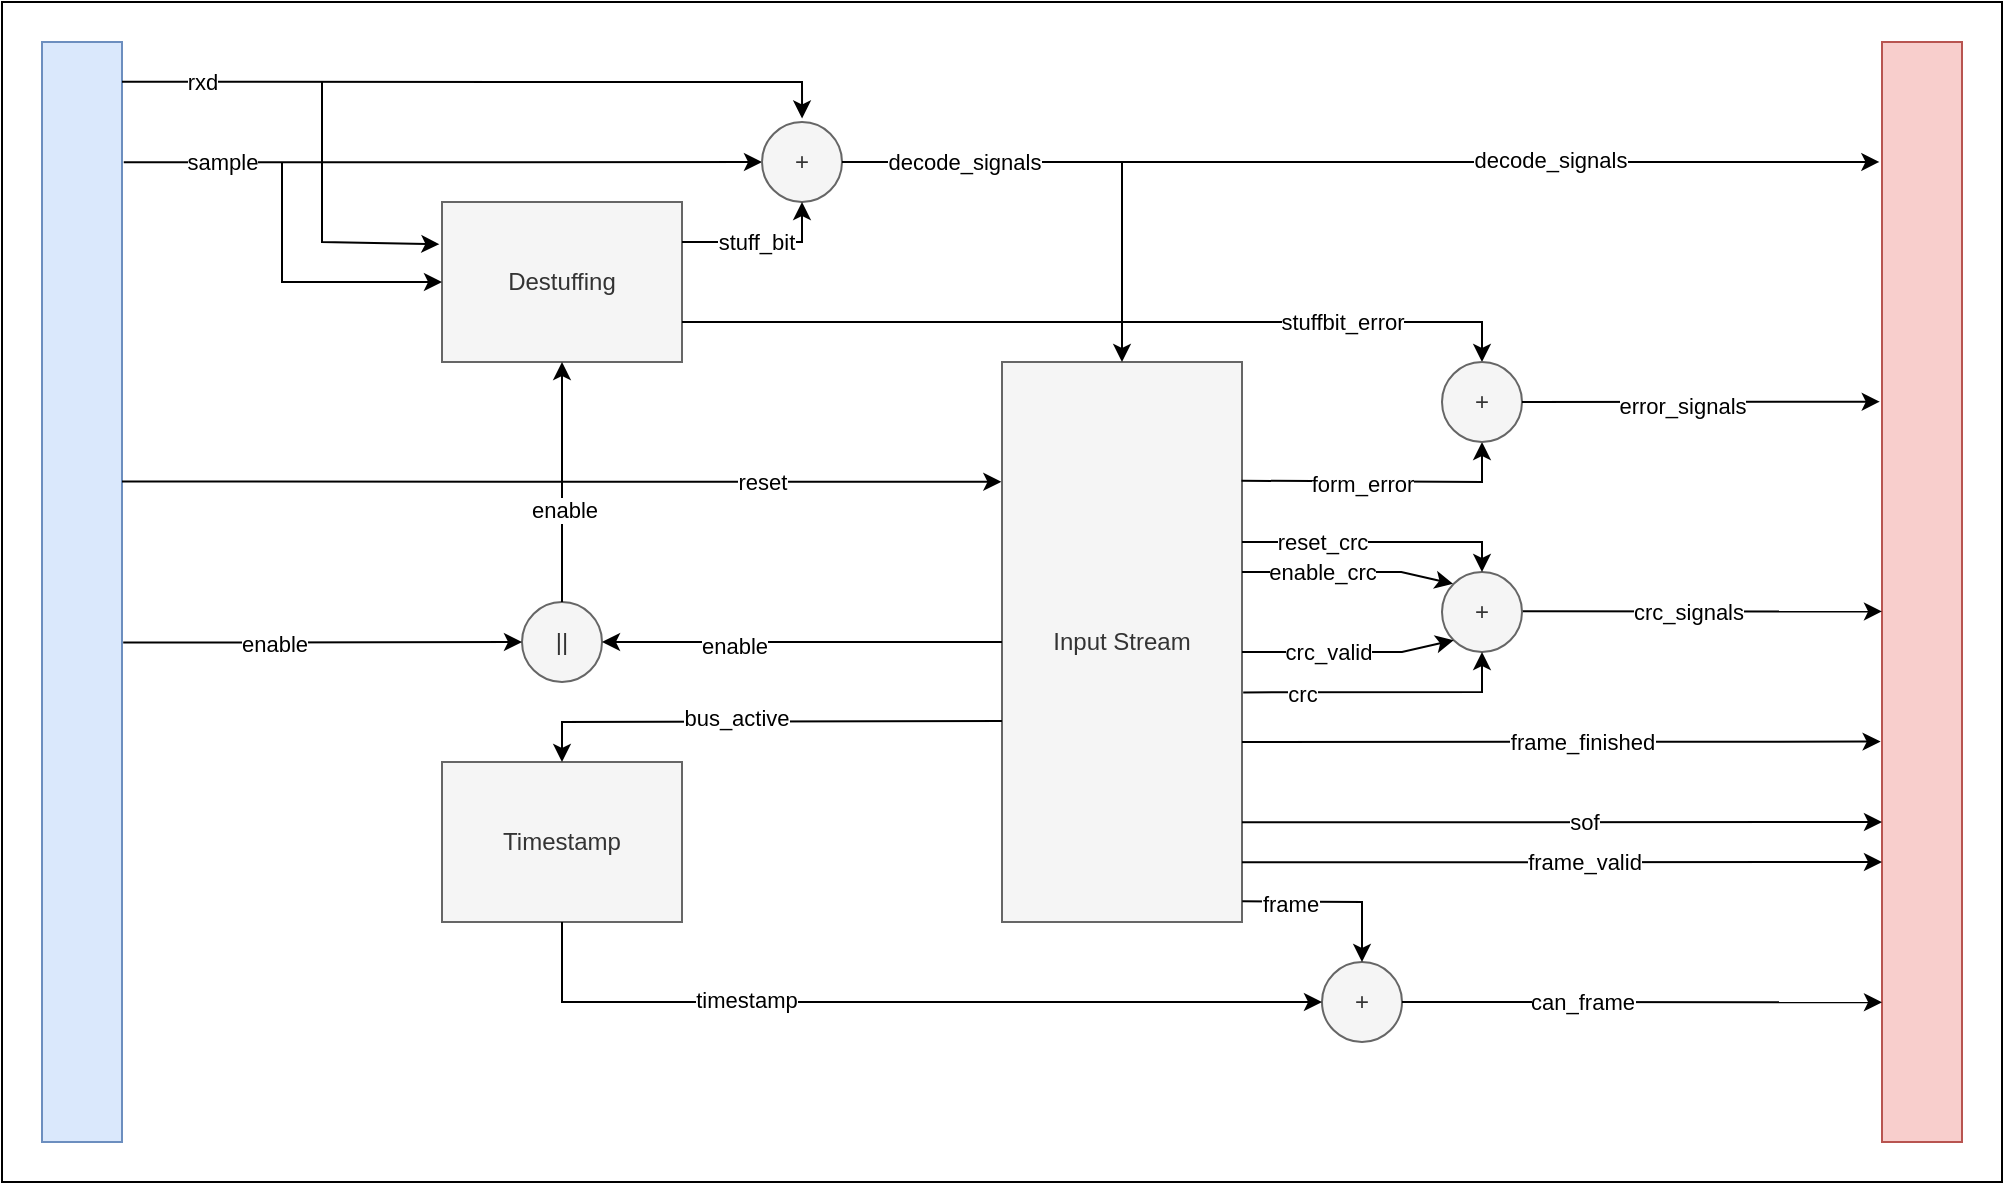 <mxfile version="24.7.17">
  <diagram name="Seite-1" id="mmVFbm4cMAVVyecQt9Rj">
    <mxGraphModel dx="2261" dy="879" grid="1" gridSize="10" guides="1" tooltips="1" connect="1" arrows="1" fold="1" page="1" pageScale="1" pageWidth="827" pageHeight="1169" math="0" shadow="0">
      <root>
        <mxCell id="0" />
        <mxCell id="1" parent="0" />
        <mxCell id="66y-Tx_UTebIJxqHwfio-60" value="" style="rounded=0;whiteSpace=wrap;html=1;" parent="1" vertex="1">
          <mxGeometry x="-20" y="180" width="1000" height="590" as="geometry" />
        </mxCell>
        <mxCell id="66y-Tx_UTebIJxqHwfio-1" value="Destuffing" style="rounded=0;whiteSpace=wrap;html=1;fillColor=#f5f5f5;fontColor=#333333;strokeColor=#666666;" parent="1" vertex="1">
          <mxGeometry x="200" y="280" width="120" height="80" as="geometry" />
        </mxCell>
        <mxCell id="66y-Tx_UTebIJxqHwfio-2" value="Timestamp" style="rounded=0;whiteSpace=wrap;html=1;fillColor=#f5f5f5;fontColor=#333333;strokeColor=#666666;" parent="1" vertex="1">
          <mxGeometry x="200" y="560" width="120" height="80" as="geometry" />
        </mxCell>
        <mxCell id="66y-Tx_UTebIJxqHwfio-3" value="Input Stream" style="rounded=0;whiteSpace=wrap;html=1;fillColor=#f5f5f5;fontColor=#333333;strokeColor=#666666;" parent="1" vertex="1">
          <mxGeometry x="480" y="360" width="120" height="280" as="geometry" />
        </mxCell>
        <mxCell id="66y-Tx_UTebIJxqHwfio-5" value="" style="rounded=0;whiteSpace=wrap;html=1;fillColor=#dae8fc;strokeColor=#6c8ebf;" parent="1" vertex="1">
          <mxGeometry y="200" width="40" height="550" as="geometry" />
        </mxCell>
        <mxCell id="66y-Tx_UTebIJxqHwfio-6" value="" style="endArrow=classic;html=1;rounded=0;entryX=0.501;entryY=-0.044;entryDx=0;entryDy=0;entryPerimeter=0;" parent="1" target="Voxh5aKUyKP-5dg1HaNL-18" edge="1">
          <mxGeometry width="50" height="50" relative="1" as="geometry">
            <mxPoint x="40" y="219.86" as="sourcePoint" />
            <mxPoint x="200" y="219.86" as="targetPoint" />
            <Array as="points">
              <mxPoint x="380" y="220" />
            </Array>
          </mxGeometry>
        </mxCell>
        <mxCell id="66y-Tx_UTebIJxqHwfio-7" value="rxd" style="edgeLabel;html=1;align=center;verticalAlign=middle;resizable=0;points=[];" parent="66y-Tx_UTebIJxqHwfio-6" vertex="1" connectable="0">
          <mxGeometry x="0.109" relative="1" as="geometry">
            <mxPoint x="-159" as="offset" />
          </mxGeometry>
        </mxCell>
        <mxCell id="66y-Tx_UTebIJxqHwfio-8" value="" style="endArrow=classic;html=1;rounded=0;exitX=1.022;exitY=0.319;exitDx=0;exitDy=0;exitPerimeter=0;entryX=0;entryY=0.5;entryDx=0;entryDy=0;" parent="1" target="Voxh5aKUyKP-5dg1HaNL-18" edge="1">
          <mxGeometry width="50" height="50" relative="1" as="geometry">
            <mxPoint x="40.88" y="260.18" as="sourcePoint" />
            <mxPoint x="200" y="259.82" as="targetPoint" />
          </mxGeometry>
        </mxCell>
        <mxCell id="66y-Tx_UTebIJxqHwfio-9" value="sample" style="edgeLabel;html=1;align=center;verticalAlign=middle;resizable=0;points=[];" parent="66y-Tx_UTebIJxqHwfio-8" vertex="1" connectable="0">
          <mxGeometry x="0.109" relative="1" as="geometry">
            <mxPoint x="-128" as="offset" />
          </mxGeometry>
        </mxCell>
        <mxCell id="66y-Tx_UTebIJxqHwfio-14" value="" style="rounded=0;whiteSpace=wrap;html=1;fillColor=#f8cecc;strokeColor=#b85450;" parent="1" vertex="1">
          <mxGeometry x="920" y="200" width="40" height="550" as="geometry" />
        </mxCell>
        <mxCell id="66y-Tx_UTebIJxqHwfio-15" value="" style="endArrow=classic;html=1;rounded=0;entryX=0.5;entryY=0;entryDx=0;entryDy=0;exitX=1;exitY=0.75;exitDx=0;exitDy=0;" parent="1" source="66y-Tx_UTebIJxqHwfio-1" target="Voxh5aKUyKP-5dg1HaNL-1" edge="1">
          <mxGeometry width="50" height="50" relative="1" as="geometry">
            <mxPoint x="440" y="240" as="sourcePoint" />
            <mxPoint x="720" y="240" as="targetPoint" />
            <Array as="points">
              <mxPoint x="720" y="340" />
            </Array>
          </mxGeometry>
        </mxCell>
        <mxCell id="66y-Tx_UTebIJxqHwfio-16" value="stuffbit_error" style="edgeLabel;html=1;align=center;verticalAlign=middle;resizable=0;points=[];" parent="66y-Tx_UTebIJxqHwfio-15" vertex="1" connectable="0">
          <mxGeometry x="0.109" relative="1" as="geometry">
            <mxPoint x="97" as="offset" />
          </mxGeometry>
        </mxCell>
        <mxCell id="66y-Tx_UTebIJxqHwfio-19" value="" style="endArrow=classic;html=1;rounded=0;entryX=0.5;entryY=0;entryDx=0;entryDy=0;exitX=0;exitY=0.641;exitDx=0;exitDy=0;exitPerimeter=0;" parent="1" source="66y-Tx_UTebIJxqHwfio-3" target="66y-Tx_UTebIJxqHwfio-2" edge="1">
          <mxGeometry width="50" height="50" relative="1" as="geometry">
            <mxPoint x="540" y="560" as="sourcePoint" />
            <mxPoint x="539.71" y="589.76" as="targetPoint" />
            <Array as="points">
              <mxPoint x="260" y="540" />
            </Array>
          </mxGeometry>
        </mxCell>
        <mxCell id="66y-Tx_UTebIJxqHwfio-20" value="bus_active" style="edgeLabel;html=1;align=center;verticalAlign=middle;resizable=0;points=[];" parent="66y-Tx_UTebIJxqHwfio-19" vertex="1" connectable="0">
          <mxGeometry x="0.109" relative="1" as="geometry">
            <mxPoint y="-2" as="offset" />
          </mxGeometry>
        </mxCell>
        <mxCell id="66y-Tx_UTebIJxqHwfio-29" value="c&lt;span style=&quot;color: rgba(0, 0, 0, 0); font-family: monospace; font-size: 0px; text-align: start; background-color: rgb(251, 251, 251);&quot;&gt;%3CmxGraphModel%3E%3Croot%3E%3CmxCell%20id%3D%220%22%2F%3E%3CmxCell%20id%3D%221%22%20parent%3D%220%22%2F%3E%3CmxCell%20id%3D%222%22%20value%3D%22Timestamp%22%20style%3D%22rounded%3D0%3BwhiteSpace%3Dwrap%3Bhtml%3D1%3BfillColor%3D%23f5f5f5%3BfontColor%3D%23333333%3BstrokeColor%3D%23666666%3B%22%20vertex%3D%221%22%20parent%3D%221%22%3E%3CmxGeometry%20x%3D%22280%22%20y%3D%22440%22%20width%3D%22120%22%20height%3D%2280%22%20as%3D%22geometry%22%2F%3E%3C%2FmxCell%3E%3C%2Froot%3E%3C%2FmxGraphModel%3E&lt;/span&gt;" style="endArrow=classic;html=1;rounded=0;entryX=-0.017;entryY=0.636;entryDx=0;entryDy=0;entryPerimeter=0;" parent="1" target="66y-Tx_UTebIJxqHwfio-14" edge="1">
          <mxGeometry width="50" height="50" relative="1" as="geometry">
            <mxPoint x="600" y="550" as="sourcePoint" />
            <mxPoint x="760" y="550" as="targetPoint" />
          </mxGeometry>
        </mxCell>
        <mxCell id="66y-Tx_UTebIJxqHwfio-30" value="frame_finished" style="edgeLabel;html=1;align=center;verticalAlign=middle;resizable=0;points=[];" parent="66y-Tx_UTebIJxqHwfio-29" vertex="1" connectable="0">
          <mxGeometry x="0.109" relative="1" as="geometry">
            <mxPoint x="-7" as="offset" />
          </mxGeometry>
        </mxCell>
        <mxCell id="66y-Tx_UTebIJxqHwfio-32" value="c&lt;span style=&quot;color: rgba(0, 0, 0, 0); font-family: monospace; font-size: 0px; text-align: start; background-color: rgb(251, 251, 251);&quot;&gt;%3CmxGraphModel%3E%3Croot%3E%3CmxCell%20id%3D%220%22%2F%3E%3CmxCell%20id%3D%221%22%20parent%3D%220%22%2F%3E%3CmxCell%20id%3D%222%22%20value%3D%22Timestamp%22%20style%3D%22rounded%3D0%3BwhiteSpace%3Dwrap%3Bhtml%3D1%3BfillColor%3D%23f5f5f5%3BfontColor%3D%23333333%3BstrokeColor%3D%23666666%3B%22%20vertex%3D%221%22%20parent%3D%221%22%3E%3CmxGeometry%20x%3D%22280%22%20y%3D%22440%22%20width%3D%22120%22%20height%3D%2280%22%20as%3D%22geometry%22%2F%3E%3C%2FmxCell%3E%3C%2Froot%3E%3C%2FmxGraphModel%3E&lt;/span&gt;" style="endArrow=classic;html=1;rounded=0;entryX=0.5;entryY=1;entryDx=0;entryDy=0;exitX=0.998;exitY=0.212;exitDx=0;exitDy=0;exitPerimeter=0;" parent="1" source="66y-Tx_UTebIJxqHwfio-3" target="Voxh5aKUyKP-5dg1HaNL-1" edge="1">
          <mxGeometry width="50" height="50" relative="1" as="geometry">
            <mxPoint x="600" y="399.71" as="sourcePoint" />
            <mxPoint x="760" y="399.97" as="targetPoint" />
            <Array as="points">
              <mxPoint x="720" y="420" />
            </Array>
          </mxGeometry>
        </mxCell>
        <mxCell id="66y-Tx_UTebIJxqHwfio-33" value="form_error" style="edgeLabel;html=1;align=center;verticalAlign=middle;resizable=0;points=[];" parent="66y-Tx_UTebIJxqHwfio-32" vertex="1" connectable="0">
          <mxGeometry x="0.109" relative="1" as="geometry">
            <mxPoint x="-18" y="1" as="offset" />
          </mxGeometry>
        </mxCell>
        <mxCell id="66y-Tx_UTebIJxqHwfio-52" value="+" style="ellipse;whiteSpace=wrap;html=1;aspect=fixed;fillColor=#f5f5f5;fontColor=#333333;strokeColor=#666666;" parent="1" vertex="1">
          <mxGeometry x="640" y="660" width="40" height="40" as="geometry" />
        </mxCell>
        <mxCell id="66y-Tx_UTebIJxqHwfio-53" value="" style="endArrow=classic;html=1;rounded=0;exitX=1.001;exitY=0.963;exitDx=0;exitDy=0;exitPerimeter=0;entryX=0.5;entryY=0;entryDx=0;entryDy=0;" parent="1" source="66y-Tx_UTebIJxqHwfio-3" target="66y-Tx_UTebIJxqHwfio-52" edge="1">
          <mxGeometry width="50" height="50" relative="1" as="geometry">
            <mxPoint x="620" y="520" as="sourcePoint" />
            <mxPoint x="660" y="540" as="targetPoint" />
            <Array as="points">
              <mxPoint x="660" y="630" />
            </Array>
          </mxGeometry>
        </mxCell>
        <mxCell id="Voxh5aKUyKP-5dg1HaNL-37" value="frame" style="edgeLabel;html=1;align=center;verticalAlign=middle;resizable=0;points=[];" parent="66y-Tx_UTebIJxqHwfio-53" vertex="1" connectable="0">
          <mxGeometry x="-0.148" y="-1" relative="1" as="geometry">
            <mxPoint x="-15" as="offset" />
          </mxGeometry>
        </mxCell>
        <mxCell id="66y-Tx_UTebIJxqHwfio-57" value="" style="endArrow=classic;html=1;rounded=0;entryX=0;entryY=0.873;entryDx=0;entryDy=0;entryPerimeter=0;exitX=1;exitY=0.5;exitDx=0;exitDy=0;" parent="1" source="66y-Tx_UTebIJxqHwfio-52" target="66y-Tx_UTebIJxqHwfio-14" edge="1">
          <mxGeometry width="50" height="50" relative="1" as="geometry">
            <mxPoint x="680" y="600.02" as="sourcePoint" />
            <mxPoint x="760" y="599.86" as="targetPoint" />
          </mxGeometry>
        </mxCell>
        <mxCell id="66y-Tx_UTebIJxqHwfio-58" value="can_frame" style="edgeLabel;html=1;align=center;verticalAlign=middle;resizable=0;points=[];" parent="66y-Tx_UTebIJxqHwfio-57" vertex="1" connectable="0">
          <mxGeometry x="-0.25" relative="1" as="geometry">
            <mxPoint as="offset" />
          </mxGeometry>
        </mxCell>
        <mxCell id="66y-Tx_UTebIJxqHwfio-61" value="" style="endArrow=classic;html=1;rounded=0;entryX=-0.004;entryY=0.55;entryDx=0;entryDy=0;entryPerimeter=0;exitX=1.008;exitY=0.386;exitDx=0;exitDy=0;exitPerimeter=0;" parent="1" edge="1">
          <mxGeometry width="50" height="50" relative="1" as="geometry">
            <mxPoint x="40.0" y="419.76" as="sourcePoint" />
            <mxPoint x="479.68" y="419.92" as="targetPoint" />
            <Array as="points">
              <mxPoint x="429.68" y="419.92" />
              <mxPoint x="439.68" y="419.92" />
              <mxPoint x="459.68" y="419.92" />
            </Array>
          </mxGeometry>
        </mxCell>
        <mxCell id="66y-Tx_UTebIJxqHwfio-62" value="reset" style="edgeLabel;html=1;align=center;verticalAlign=middle;resizable=0;points=[];" parent="66y-Tx_UTebIJxqHwfio-61" vertex="1" connectable="0">
          <mxGeometry x="0.022" y="-2" relative="1" as="geometry">
            <mxPoint x="95" y="-2" as="offset" />
          </mxGeometry>
        </mxCell>
        <mxCell id="Voxh5aKUyKP-5dg1HaNL-1" value="+" style="ellipse;whiteSpace=wrap;html=1;aspect=fixed;fillColor=#f5f5f5;fontColor=#333333;strokeColor=#666666;" parent="1" vertex="1">
          <mxGeometry x="700" y="360" width="40" height="40" as="geometry" />
        </mxCell>
        <mxCell id="Voxh5aKUyKP-5dg1HaNL-2" value="" style="endArrow=classic;html=1;rounded=0;entryX=0;entryY=0.182;entryDx=0;entryDy=0;entryPerimeter=0;" parent="1" edge="1">
          <mxGeometry width="50" height="50" relative="1" as="geometry">
            <mxPoint x="740" y="484.66" as="sourcePoint" />
            <mxPoint x="920.0" y="484.74" as="targetPoint" />
          </mxGeometry>
        </mxCell>
        <mxCell id="Voxh5aKUyKP-5dg1HaNL-26" value="crc_signals" style="edgeLabel;html=1;align=center;verticalAlign=middle;resizable=0;points=[];" parent="Voxh5aKUyKP-5dg1HaNL-2" vertex="1" connectable="0">
          <mxGeometry x="-0.076" relative="1" as="geometry">
            <mxPoint as="offset" />
          </mxGeometry>
        </mxCell>
        <mxCell id="Voxh5aKUyKP-5dg1HaNL-4" value="+" style="ellipse;whiteSpace=wrap;html=1;aspect=fixed;fillColor=#f5f5f5;fontColor=#333333;strokeColor=#666666;" parent="1" vertex="1">
          <mxGeometry x="700" y="465" width="40" height="40" as="geometry" />
        </mxCell>
        <mxCell id="Voxh5aKUyKP-5dg1HaNL-6" value="" style="endArrow=classic;html=1;rounded=0;entryX=0.5;entryY=0;entryDx=0;entryDy=0;" parent="1" target="Voxh5aKUyKP-5dg1HaNL-4" edge="1">
          <mxGeometry width="50" height="50" relative="1" as="geometry">
            <mxPoint x="600" y="450" as="sourcePoint" />
            <mxPoint x="650" y="400" as="targetPoint" />
            <Array as="points">
              <mxPoint x="720" y="450" />
            </Array>
          </mxGeometry>
        </mxCell>
        <mxCell id="Voxh5aKUyKP-5dg1HaNL-7" value="reset_crc" style="edgeLabel;html=1;align=center;verticalAlign=middle;resizable=0;points=[];" parent="Voxh5aKUyKP-5dg1HaNL-6" vertex="1" connectable="0">
          <mxGeometry x="-0.22" relative="1" as="geometry">
            <mxPoint x="-13" as="offset" />
          </mxGeometry>
        </mxCell>
        <mxCell id="Voxh5aKUyKP-5dg1HaNL-8" value="" style="endArrow=classic;html=1;rounded=0;exitX=1.003;exitY=0.4;exitDx=0;exitDy=0;exitPerimeter=0;entryX=0;entryY=0;entryDx=0;entryDy=0;" parent="1" edge="1">
          <mxGeometry width="50" height="50" relative="1" as="geometry">
            <mxPoint x="600" y="465" as="sourcePoint" />
            <mxPoint x="705.498" y="470.858" as="targetPoint" />
            <Array as="points">
              <mxPoint x="679.64" y="465" />
            </Array>
          </mxGeometry>
        </mxCell>
        <mxCell id="Voxh5aKUyKP-5dg1HaNL-9" value="enable_crc" style="edgeLabel;html=1;align=center;verticalAlign=middle;resizable=0;points=[];" parent="Voxh5aKUyKP-5dg1HaNL-8" vertex="1" connectable="0">
          <mxGeometry x="-0.4" y="-1" relative="1" as="geometry">
            <mxPoint x="8" y="-1" as="offset" />
          </mxGeometry>
        </mxCell>
        <mxCell id="Voxh5aKUyKP-5dg1HaNL-10" value="" style="endArrow=classic;html=1;rounded=0;exitX=1;exitY=0.5;exitDx=0;exitDy=0;entryX=0;entryY=1;entryDx=0;entryDy=0;" parent="1" target="Voxh5aKUyKP-5dg1HaNL-4" edge="1">
          <mxGeometry width="50" height="50" relative="1" as="geometry">
            <mxPoint x="600" y="505" as="sourcePoint" />
            <mxPoint x="700" y="505" as="targetPoint" />
            <Array as="points">
              <mxPoint x="680" y="505" />
            </Array>
          </mxGeometry>
        </mxCell>
        <mxCell id="Voxh5aKUyKP-5dg1HaNL-11" value="crc_valid" style="edgeLabel;html=1;align=center;verticalAlign=middle;resizable=0;points=[];" parent="Voxh5aKUyKP-5dg1HaNL-10" vertex="1" connectable="0">
          <mxGeometry x="-0.412" relative="1" as="geometry">
            <mxPoint x="11" as="offset" />
          </mxGeometry>
        </mxCell>
        <mxCell id="Voxh5aKUyKP-5dg1HaNL-12" value="" style="endArrow=classic;html=1;rounded=0;exitX=1.005;exitY=0.59;exitDx=0;exitDy=0;entryX=0.5;entryY=1;entryDx=0;entryDy=0;exitPerimeter=0;" parent="1" source="66y-Tx_UTebIJxqHwfio-3" target="Voxh5aKUyKP-5dg1HaNL-4" edge="1">
          <mxGeometry width="50" height="50" relative="1" as="geometry">
            <mxPoint x="600.48" y="536.52" as="sourcePoint" />
            <mxPoint x="720" y="465" as="targetPoint" />
            <Array as="points">
              <mxPoint x="720" y="525" />
            </Array>
          </mxGeometry>
        </mxCell>
        <mxCell id="Voxh5aKUyKP-5dg1HaNL-13" value="crc" style="edgeLabel;html=1;align=center;verticalAlign=middle;resizable=0;points=[];" parent="Voxh5aKUyKP-5dg1HaNL-12" vertex="1" connectable="0">
          <mxGeometry x="-0.576" y="-1" relative="1" as="geometry">
            <mxPoint as="offset" />
          </mxGeometry>
        </mxCell>
        <mxCell id="Voxh5aKUyKP-5dg1HaNL-18" value="+" style="ellipse;whiteSpace=wrap;html=1;aspect=fixed;fillColor=#f5f5f5;fontColor=#333333;strokeColor=#666666;" parent="1" vertex="1">
          <mxGeometry x="360" y="240" width="40" height="40" as="geometry" />
        </mxCell>
        <mxCell id="Voxh5aKUyKP-5dg1HaNL-19" value="" style="endArrow=classic;html=1;rounded=0;entryX=-0.011;entryY=0.264;entryDx=0;entryDy=0;entryPerimeter=0;" parent="1" target="66y-Tx_UTebIJxqHwfio-1" edge="1">
          <mxGeometry width="50" height="50" relative="1" as="geometry">
            <mxPoint x="140" y="220" as="sourcePoint" />
            <mxPoint x="180" y="150" as="targetPoint" />
            <Array as="points">
              <mxPoint x="140" y="300" />
            </Array>
          </mxGeometry>
        </mxCell>
        <mxCell id="Voxh5aKUyKP-5dg1HaNL-20" value="" style="endArrow=classic;html=1;rounded=0;entryX=0;entryY=0.5;entryDx=0;entryDy=0;" parent="1" target="66y-Tx_UTebIJxqHwfio-1" edge="1">
          <mxGeometry width="50" height="50" relative="1" as="geometry">
            <mxPoint x="120" y="260" as="sourcePoint" />
            <mxPoint x="220" y="290" as="targetPoint" />
            <Array as="points">
              <mxPoint x="120" y="320" />
            </Array>
          </mxGeometry>
        </mxCell>
        <mxCell id="Voxh5aKUyKP-5dg1HaNL-21" value="" style="endArrow=classic;html=1;rounded=0;exitX=1;exitY=0.25;exitDx=0;exitDy=0;entryX=0.5;entryY=1;entryDx=0;entryDy=0;" parent="1" source="66y-Tx_UTebIJxqHwfio-1" target="Voxh5aKUyKP-5dg1HaNL-18" edge="1">
          <mxGeometry width="50" height="50" relative="1" as="geometry">
            <mxPoint x="320" y="350" as="sourcePoint" />
            <mxPoint x="370" y="300" as="targetPoint" />
            <Array as="points">
              <mxPoint x="380" y="300" />
            </Array>
          </mxGeometry>
        </mxCell>
        <mxCell id="Voxh5aKUyKP-5dg1HaNL-44" value="stuff_bit" style="edgeLabel;html=1;align=center;verticalAlign=middle;resizable=0;points=[];" parent="Voxh5aKUyKP-5dg1HaNL-21" vertex="1" connectable="0">
          <mxGeometry x="-0.07" relative="1" as="geometry">
            <mxPoint as="offset" />
          </mxGeometry>
        </mxCell>
        <mxCell id="Voxh5aKUyKP-5dg1HaNL-22" value="" style="endArrow=classic;html=1;rounded=0;exitX=1;exitY=0.5;exitDx=0;exitDy=0;entryX=0.5;entryY=0;entryDx=0;entryDy=0;" parent="1" source="Voxh5aKUyKP-5dg1HaNL-18" target="66y-Tx_UTebIJxqHwfio-3" edge="1">
          <mxGeometry width="50" height="50" relative="1" as="geometry">
            <mxPoint x="410" y="320" as="sourcePoint" />
            <mxPoint x="460" y="270" as="targetPoint" />
            <Array as="points">
              <mxPoint x="440" y="260" />
              <mxPoint x="540" y="260" />
            </Array>
          </mxGeometry>
        </mxCell>
        <mxCell id="Voxh5aKUyKP-5dg1HaNL-23" value="decode_signals" style="edgeLabel;html=1;align=center;verticalAlign=middle;resizable=0;points=[];" parent="Voxh5aKUyKP-5dg1HaNL-22" vertex="1" connectable="0">
          <mxGeometry x="-0.082" y="1" relative="1" as="geometry">
            <mxPoint x="-49" y="1" as="offset" />
          </mxGeometry>
        </mxCell>
        <mxCell id="Voxh5aKUyKP-5dg1HaNL-24" value="" style="endArrow=classic;html=1;rounded=0;entryX=-0.028;entryY=0.327;entryDx=0;entryDy=0;entryPerimeter=0;" parent="1" target="66y-Tx_UTebIJxqHwfio-14" edge="1">
          <mxGeometry width="50" height="50" relative="1" as="geometry">
            <mxPoint x="740" y="380" as="sourcePoint" />
            <mxPoint x="790" y="330" as="targetPoint" />
          </mxGeometry>
        </mxCell>
        <mxCell id="Voxh5aKUyKP-5dg1HaNL-25" value="error_signals" style="edgeLabel;html=1;align=center;verticalAlign=middle;resizable=0;points=[];" parent="Voxh5aKUyKP-5dg1HaNL-24" vertex="1" connectable="0">
          <mxGeometry x="-0.111" y="-2" relative="1" as="geometry">
            <mxPoint as="offset" />
          </mxGeometry>
        </mxCell>
        <mxCell id="Voxh5aKUyKP-5dg1HaNL-28" value="||" style="ellipse;whiteSpace=wrap;html=1;aspect=fixed;fillColor=#f5f5f5;fontColor=#333333;strokeColor=#666666;" parent="1" vertex="1">
          <mxGeometry x="240" y="480" width="40" height="40" as="geometry" />
        </mxCell>
        <mxCell id="Voxh5aKUyKP-5dg1HaNL-29" value="" style="endArrow=classic;html=1;rounded=0;entryX=0.5;entryY=1;entryDx=0;entryDy=0;" parent="1" target="66y-Tx_UTebIJxqHwfio-1" edge="1">
          <mxGeometry width="50" height="50" relative="1" as="geometry">
            <mxPoint x="260" y="480" as="sourcePoint" />
            <mxPoint x="310" y="430" as="targetPoint" />
          </mxGeometry>
        </mxCell>
        <mxCell id="Voxh5aKUyKP-5dg1HaNL-34" value="enable" style="edgeLabel;html=1;align=center;verticalAlign=middle;resizable=0;points=[];" parent="Voxh5aKUyKP-5dg1HaNL-29" vertex="1" connectable="0">
          <mxGeometry x="-0.227" y="-1" relative="1" as="geometry">
            <mxPoint as="offset" />
          </mxGeometry>
        </mxCell>
        <mxCell id="Voxh5aKUyKP-5dg1HaNL-30" value="" style="endArrow=classic;html=1;rounded=0;exitX=1.015;exitY=0.546;exitDx=0;exitDy=0;exitPerimeter=0;entryX=0;entryY=0.5;entryDx=0;entryDy=0;" parent="1" source="66y-Tx_UTebIJxqHwfio-5" target="Voxh5aKUyKP-5dg1HaNL-28" edge="1">
          <mxGeometry width="50" height="50" relative="1" as="geometry">
            <mxPoint x="190" y="490" as="sourcePoint" />
            <mxPoint x="240" y="440" as="targetPoint" />
          </mxGeometry>
        </mxCell>
        <mxCell id="Voxh5aKUyKP-5dg1HaNL-33" value="enable" style="edgeLabel;html=1;align=center;verticalAlign=middle;resizable=0;points=[];" parent="Voxh5aKUyKP-5dg1HaNL-30" vertex="1" connectable="0">
          <mxGeometry x="-0.248" y="-1" relative="1" as="geometry">
            <mxPoint as="offset" />
          </mxGeometry>
        </mxCell>
        <mxCell id="Voxh5aKUyKP-5dg1HaNL-31" value="" style="endArrow=classic;html=1;rounded=0;exitX=0;exitY=0.5;exitDx=0;exitDy=0;entryX=1;entryY=0.5;entryDx=0;entryDy=0;" parent="1" source="66y-Tx_UTebIJxqHwfio-3" target="Voxh5aKUyKP-5dg1HaNL-28" edge="1">
          <mxGeometry width="50" height="50" relative="1" as="geometry">
            <mxPoint x="320" y="490" as="sourcePoint" />
            <mxPoint x="370" y="440" as="targetPoint" />
          </mxGeometry>
        </mxCell>
        <mxCell id="Voxh5aKUyKP-5dg1HaNL-32" value="enable" style="edgeLabel;html=1;align=center;verticalAlign=middle;resizable=0;points=[];" parent="Voxh5aKUyKP-5dg1HaNL-31" vertex="1" connectable="0">
          <mxGeometry x="0.344" y="2" relative="1" as="geometry">
            <mxPoint as="offset" />
          </mxGeometry>
        </mxCell>
        <mxCell id="Voxh5aKUyKP-5dg1HaNL-35" value="" style="endArrow=classic;html=1;rounded=0;entryX=-0.033;entryY=0.109;entryDx=0;entryDy=0;entryPerimeter=0;" parent="1" target="66y-Tx_UTebIJxqHwfio-14" edge="1">
          <mxGeometry width="50" height="50" relative="1" as="geometry">
            <mxPoint x="540" y="260" as="sourcePoint" />
            <mxPoint x="700" y="310" as="targetPoint" />
          </mxGeometry>
        </mxCell>
        <mxCell id="Voxh5aKUyKP-5dg1HaNL-36" value="decode_signals" style="edgeLabel;html=1;align=center;verticalAlign=middle;resizable=0;points=[];" parent="Voxh5aKUyKP-5dg1HaNL-35" vertex="1" connectable="0">
          <mxGeometry x="0.129" y="1" relative="1" as="geometry">
            <mxPoint as="offset" />
          </mxGeometry>
        </mxCell>
        <mxCell id="Voxh5aKUyKP-5dg1HaNL-38" value="" style="endArrow=classic;html=1;rounded=0;exitX=0.5;exitY=1;exitDx=0;exitDy=0;entryX=0;entryY=0.5;entryDx=0;entryDy=0;" parent="1" source="66y-Tx_UTebIJxqHwfio-2" target="66y-Tx_UTebIJxqHwfio-52" edge="1">
          <mxGeometry width="50" height="50" relative="1" as="geometry">
            <mxPoint x="460" y="620" as="sourcePoint" />
            <mxPoint x="510" y="570" as="targetPoint" />
            <Array as="points">
              <mxPoint x="260" y="680" />
            </Array>
          </mxGeometry>
        </mxCell>
        <mxCell id="Voxh5aKUyKP-5dg1HaNL-39" value="timestamp" style="edgeLabel;html=1;align=center;verticalAlign=middle;resizable=0;points=[];" parent="Voxh5aKUyKP-5dg1HaNL-38" vertex="1" connectable="0">
          <mxGeometry x="-0.374" y="1" relative="1" as="geometry">
            <mxPoint as="offset" />
          </mxGeometry>
        </mxCell>
        <mxCell id="Voxh5aKUyKP-5dg1HaNL-40" value="" style="endArrow=classic;html=1;rounded=0;entryX=0;entryY=0.386;entryDx=0;entryDy=0;entryPerimeter=0;" parent="1" edge="1">
          <mxGeometry width="50" height="50" relative="1" as="geometry">
            <mxPoint x="600" y="590.16" as="sourcePoint" />
            <mxPoint x="920" y="590" as="targetPoint" />
          </mxGeometry>
        </mxCell>
        <mxCell id="Voxh5aKUyKP-5dg1HaNL-41" value="sof" style="edgeLabel;html=1;align=center;verticalAlign=middle;resizable=0;points=[];" parent="Voxh5aKUyKP-5dg1HaNL-40" vertex="1" connectable="0">
          <mxGeometry x="0.109" relative="1" as="geometry">
            <mxPoint x="-7" as="offset" />
          </mxGeometry>
        </mxCell>
        <mxCell id="Voxh5aKUyKP-5dg1HaNL-42" value="" style="endArrow=classic;html=1;rounded=0;entryX=0;entryY=0.386;entryDx=0;entryDy=0;entryPerimeter=0;" parent="1" edge="1">
          <mxGeometry width="50" height="50" relative="1" as="geometry">
            <mxPoint x="600" y="610.16" as="sourcePoint" />
            <mxPoint x="920" y="610" as="targetPoint" />
          </mxGeometry>
        </mxCell>
        <mxCell id="Voxh5aKUyKP-5dg1HaNL-43" value="frame_valid" style="edgeLabel;html=1;align=center;verticalAlign=middle;resizable=0;points=[];" parent="Voxh5aKUyKP-5dg1HaNL-42" vertex="1" connectable="0">
          <mxGeometry x="0.109" relative="1" as="geometry">
            <mxPoint x="-7" as="offset" />
          </mxGeometry>
        </mxCell>
      </root>
    </mxGraphModel>
  </diagram>
</mxfile>
